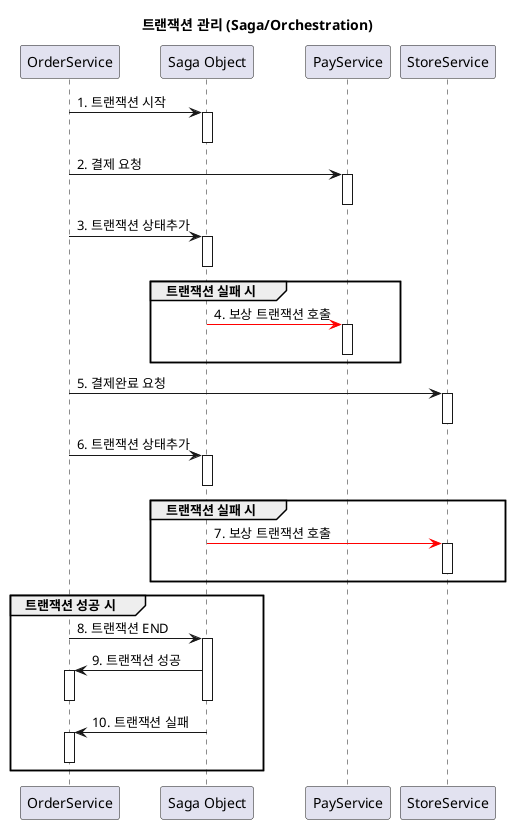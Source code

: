 @startuml
title 트랜잭션 관리 (Saga/Orchestration)

participant "OrderService" as order
participant "Saga Object" as saga
participant "PayService" as pay
participant "StoreService" as store


order -> saga : 1. 트랜잭션 시작
activate saga
deactivate saga

order -> pay : 2. 결제 요청
activate pay
deactivate pay

order -> saga : 3. 트랜잭션 상태추가
activate saga
deactivate saga

group 트랜잭션 실패 시
    saga -[#red]> pay : 4. 보상 트랜잭션 호출
    activate pay
    deactivate pay
end

order -> store : 5. 결제완료 요청
activate store
deactivate store

order -> saga : 6. 트랜잭션 상태추가
activate saga
deactivate saga

group 트랜잭션 실패 시
    saga -[#red]> store : 7. 보상 트랜잭션 호출
    activate store
    deactivate store
end

group 트랜잭션 성공 시
    order -> saga : 8. 트랜잭션 END
    activate saga
    saga -> order : 9. 트랜잭션 성공
    activate order
    deactivate order
    deactivate saga

    saga -> order : 10. 트랜잭션 실패
    activate order
    deactivate order

end






@enduml